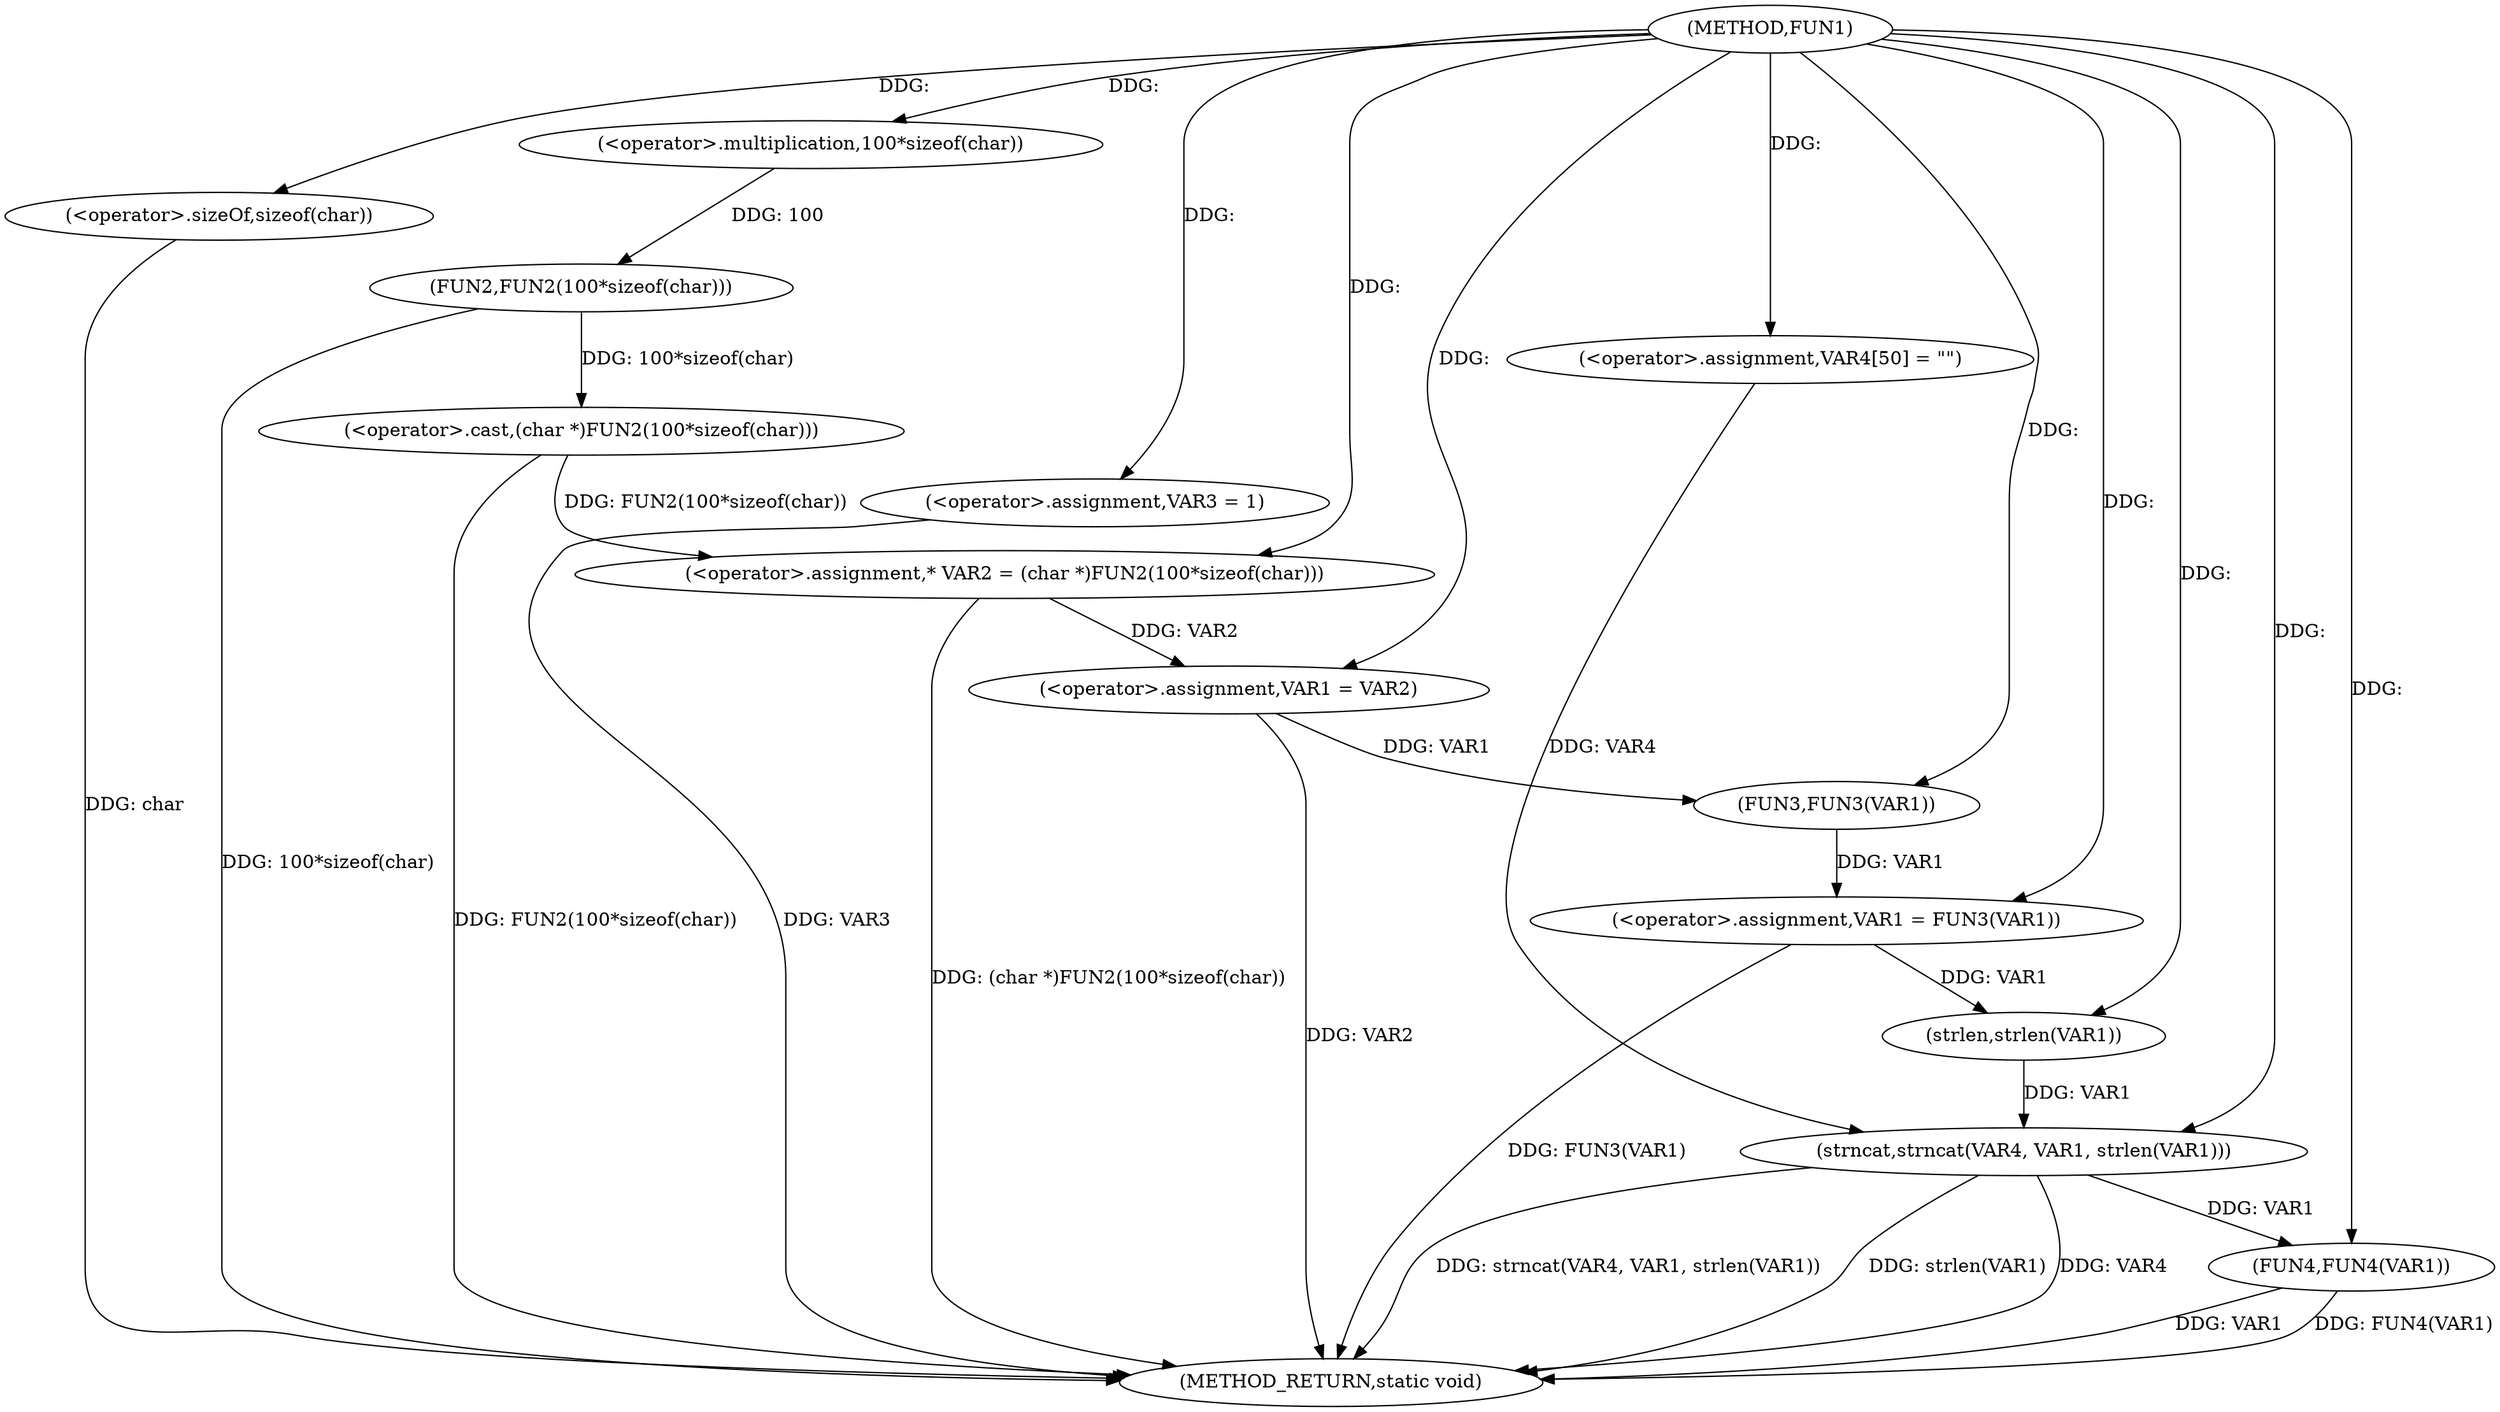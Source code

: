 digraph FUN1 {  
"1000100" [label = "(METHOD,FUN1)" ]
"1000135" [label = "(METHOD_RETURN,static void)" ]
"1000104" [label = "(<operator>.assignment,* VAR2 = (char *)FUN2(100*sizeof(char)))" ]
"1000106" [label = "(<operator>.cast,(char *)FUN2(100*sizeof(char)))" ]
"1000108" [label = "(FUN2,FUN2(100*sizeof(char)))" ]
"1000109" [label = "(<operator>.multiplication,100*sizeof(char))" ]
"1000111" [label = "(<operator>.sizeOf,sizeof(char))" ]
"1000113" [label = "(<operator>.assignment,VAR1 = VAR2)" ]
"1000116" [label = "(<operator>.assignment,VAR3 = 1)" ]
"1000119" [label = "(<operator>.assignment,VAR1 = FUN3(VAR1))" ]
"1000121" [label = "(FUN3,FUN3(VAR1))" ]
"1000125" [label = "(<operator>.assignment,VAR4[50] = \"\")" ]
"1000128" [label = "(strncat,strncat(VAR4, VAR1, strlen(VAR1)))" ]
"1000131" [label = "(strlen,strlen(VAR1))" ]
"1000133" [label = "(FUN4,FUN4(VAR1))" ]
  "1000116" -> "1000135"  [ label = "DDG: VAR3"] 
  "1000106" -> "1000135"  [ label = "DDG: FUN2(100*sizeof(char))"] 
  "1000128" -> "1000135"  [ label = "DDG: strncat(VAR4, VAR1, strlen(VAR1))"] 
  "1000128" -> "1000135"  [ label = "DDG: strlen(VAR1)"] 
  "1000128" -> "1000135"  [ label = "DDG: VAR4"] 
  "1000133" -> "1000135"  [ label = "DDG: VAR1"] 
  "1000113" -> "1000135"  [ label = "DDG: VAR2"] 
  "1000119" -> "1000135"  [ label = "DDG: FUN3(VAR1)"] 
  "1000133" -> "1000135"  [ label = "DDG: FUN4(VAR1)"] 
  "1000111" -> "1000135"  [ label = "DDG: char"] 
  "1000104" -> "1000135"  [ label = "DDG: (char *)FUN2(100*sizeof(char))"] 
  "1000108" -> "1000135"  [ label = "DDG: 100*sizeof(char)"] 
  "1000106" -> "1000104"  [ label = "DDG: FUN2(100*sizeof(char))"] 
  "1000100" -> "1000104"  [ label = "DDG: "] 
  "1000108" -> "1000106"  [ label = "DDG: 100*sizeof(char)"] 
  "1000109" -> "1000108"  [ label = "DDG: 100"] 
  "1000100" -> "1000109"  [ label = "DDG: "] 
  "1000100" -> "1000111"  [ label = "DDG: "] 
  "1000104" -> "1000113"  [ label = "DDG: VAR2"] 
  "1000100" -> "1000113"  [ label = "DDG: "] 
  "1000100" -> "1000116"  [ label = "DDG: "] 
  "1000121" -> "1000119"  [ label = "DDG: VAR1"] 
  "1000100" -> "1000119"  [ label = "DDG: "] 
  "1000113" -> "1000121"  [ label = "DDG: VAR1"] 
  "1000100" -> "1000121"  [ label = "DDG: "] 
  "1000100" -> "1000125"  [ label = "DDG: "] 
  "1000125" -> "1000128"  [ label = "DDG: VAR4"] 
  "1000100" -> "1000128"  [ label = "DDG: "] 
  "1000131" -> "1000128"  [ label = "DDG: VAR1"] 
  "1000119" -> "1000131"  [ label = "DDG: VAR1"] 
  "1000100" -> "1000131"  [ label = "DDG: "] 
  "1000128" -> "1000133"  [ label = "DDG: VAR1"] 
  "1000100" -> "1000133"  [ label = "DDG: "] 
}
